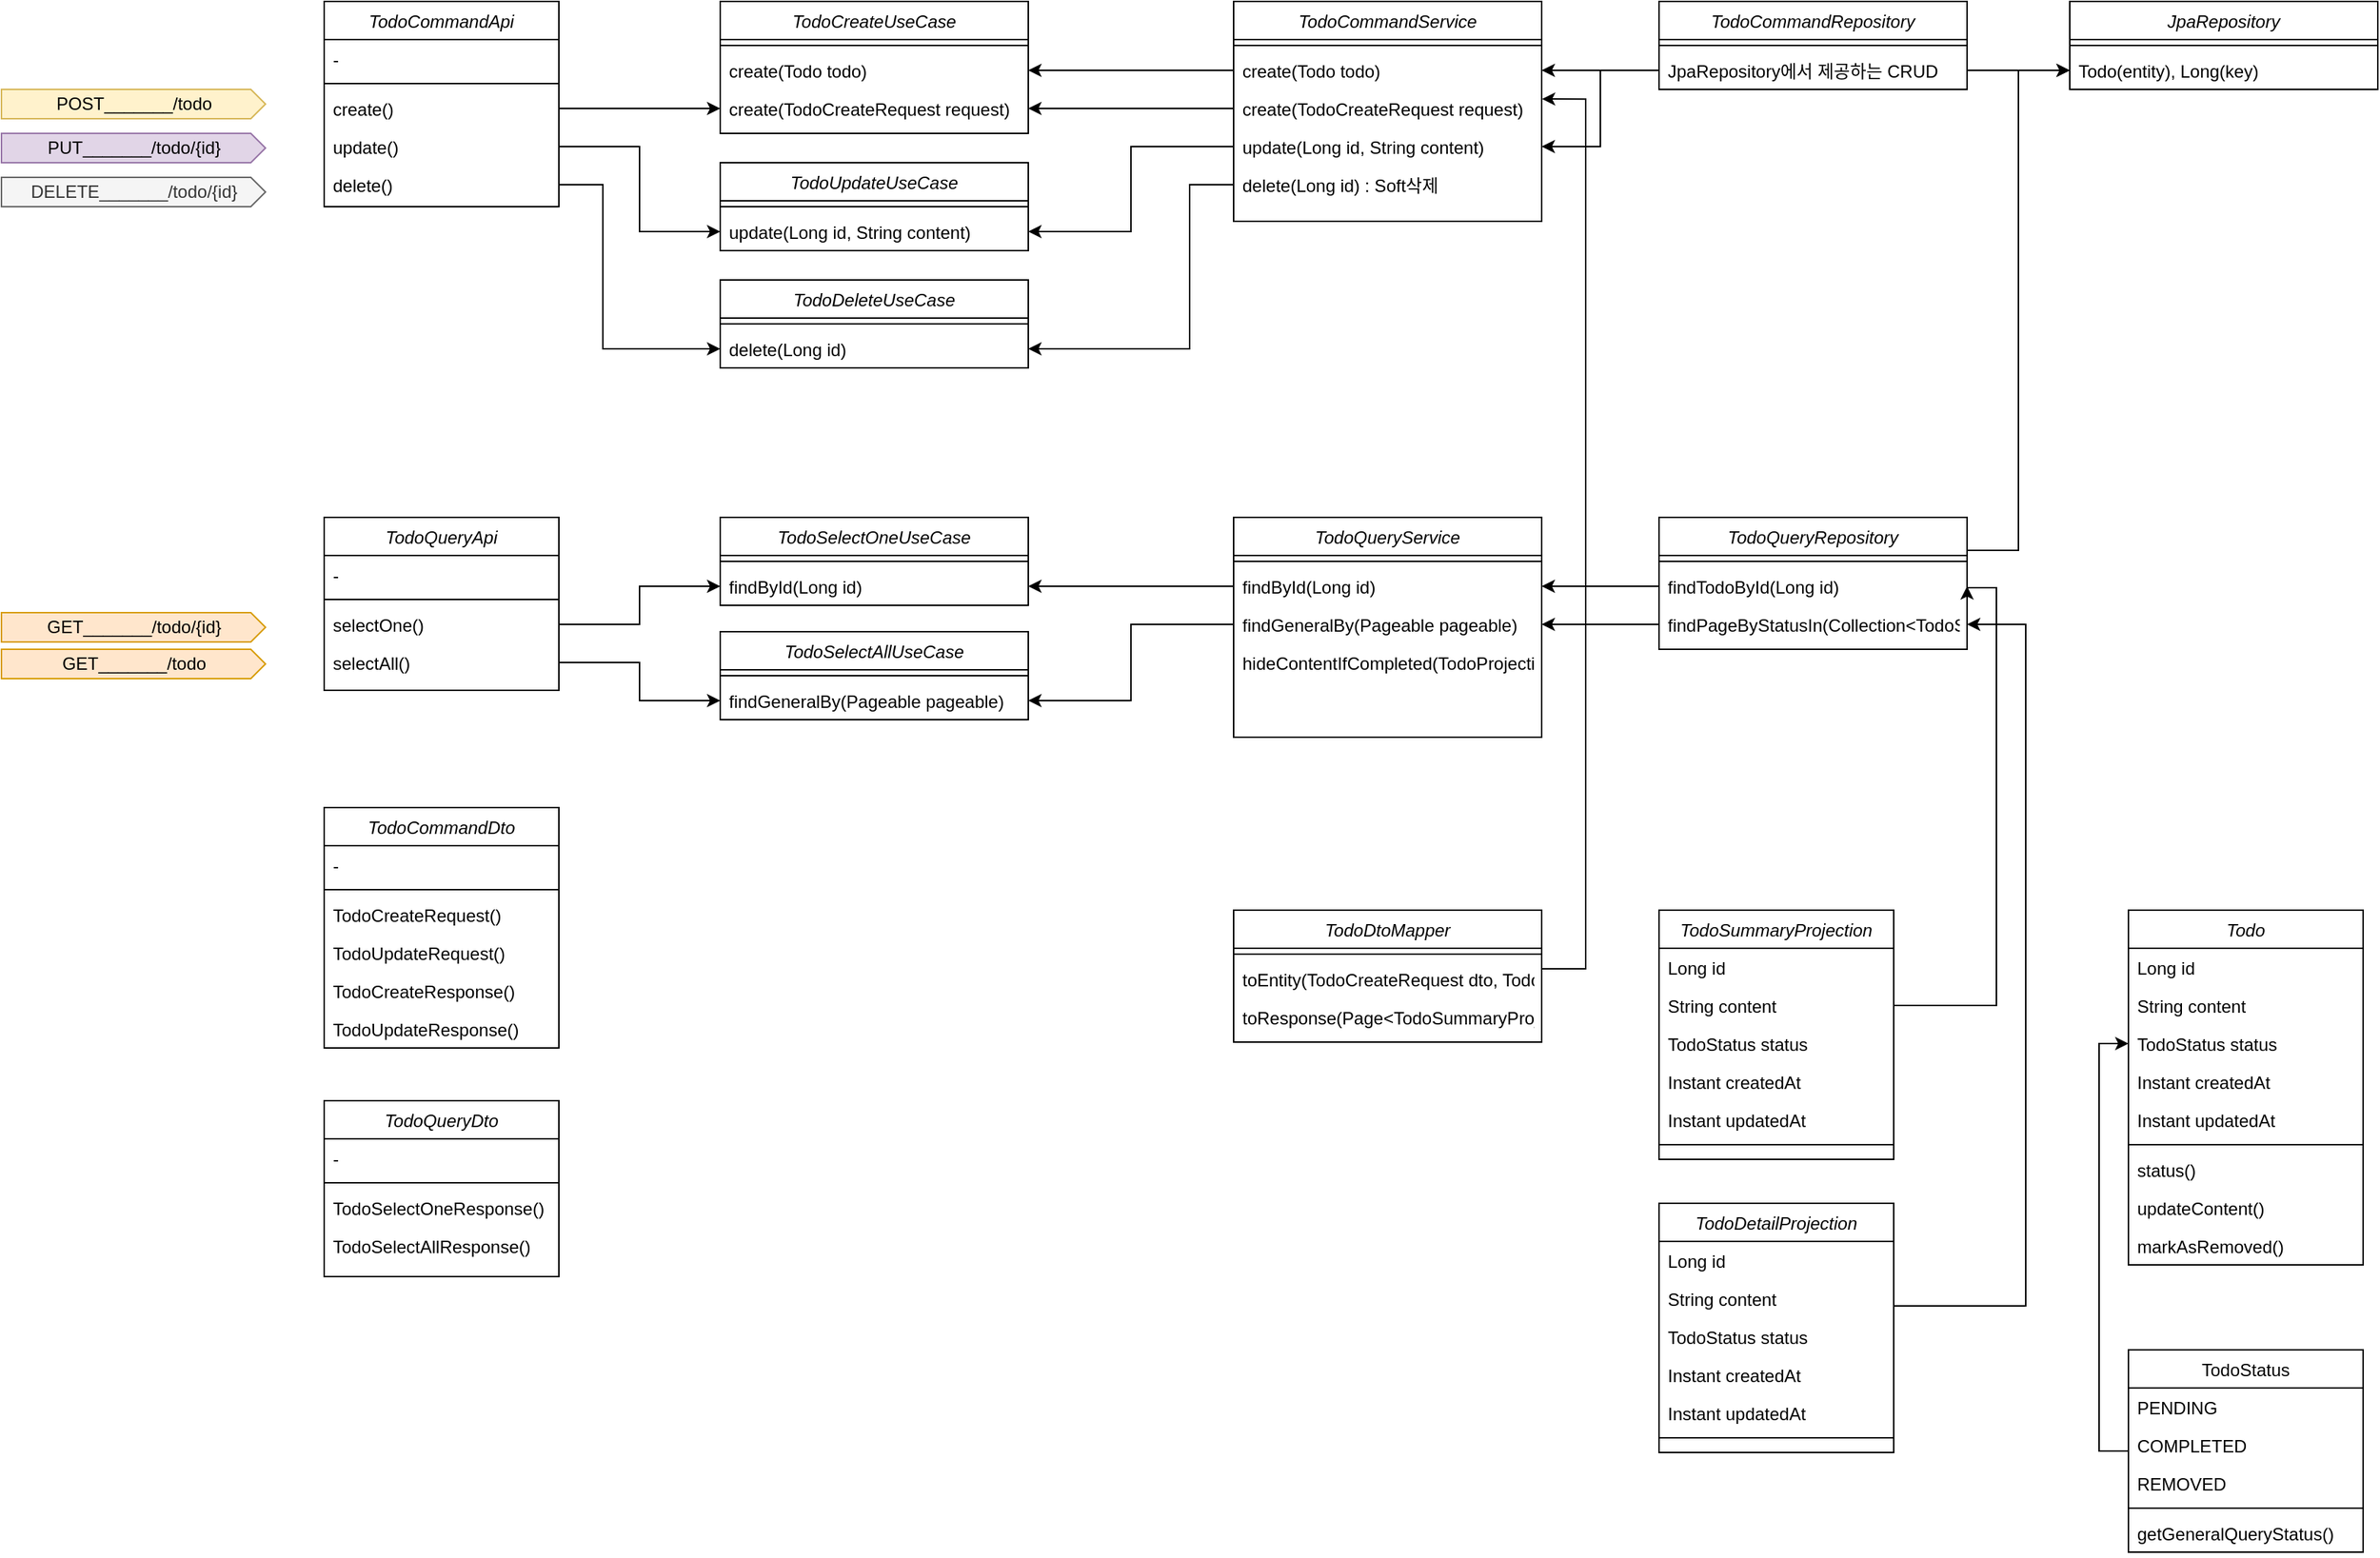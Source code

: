 <mxfile version="25.0.3">
  <diagram id="C5RBs43oDa-KdzZeNtuy" name="Page-1">
    <mxGraphModel dx="882" dy="599" grid="1" gridSize="10" guides="1" tooltips="1" connect="1" arrows="1" fold="1" page="1" pageScale="1" pageWidth="2000" pageHeight="1600" math="0" shadow="0">
      <root>
        <mxCell id="WIyWlLk6GJQsqaUBKTNV-0" />
        <mxCell id="WIyWlLk6GJQsqaUBKTNV-1" parent="WIyWlLk6GJQsqaUBKTNV-0" />
        <mxCell id="zkfFHV4jXpPFQw0GAbJ--0" value="TodoCommandApi" style="swimlane;fontStyle=2;align=center;verticalAlign=top;childLayout=stackLayout;horizontal=1;startSize=26;horizontalStack=0;resizeParent=1;resizeLast=0;collapsible=1;marginBottom=0;rounded=0;shadow=0;strokeWidth=1;" parent="WIyWlLk6GJQsqaUBKTNV-1" vertex="1">
          <mxGeometry x="290" y="90" width="160" height="140" as="geometry">
            <mxRectangle x="230" y="140" width="160" height="26" as="alternateBounds" />
          </mxGeometry>
        </mxCell>
        <mxCell id="zkfFHV4jXpPFQw0GAbJ--1" value="-" style="text;align=left;verticalAlign=top;spacingLeft=4;spacingRight=4;overflow=hidden;rotatable=0;points=[[0,0.5],[1,0.5]];portConstraint=eastwest;" parent="zkfFHV4jXpPFQw0GAbJ--0" vertex="1">
          <mxGeometry y="26" width="160" height="26" as="geometry" />
        </mxCell>
        <mxCell id="zkfFHV4jXpPFQw0GAbJ--4" value="" style="line;html=1;strokeWidth=1;align=left;verticalAlign=middle;spacingTop=-1;spacingLeft=3;spacingRight=3;rotatable=0;labelPosition=right;points=[];portConstraint=eastwest;" parent="zkfFHV4jXpPFQw0GAbJ--0" vertex="1">
          <mxGeometry y="52" width="160" height="8" as="geometry" />
        </mxCell>
        <mxCell id="c6ednIerwkc8YQVRu9x3-2" value="create()" style="text;align=left;verticalAlign=top;spacingLeft=4;spacingRight=4;overflow=hidden;rotatable=0;points=[[0,0.5],[1,0.5]];portConstraint=eastwest;" parent="zkfFHV4jXpPFQw0GAbJ--0" vertex="1">
          <mxGeometry y="60" width="160" height="26" as="geometry" />
        </mxCell>
        <mxCell id="c6ednIerwkc8YQVRu9x3-3" value="update()" style="text;align=left;verticalAlign=top;spacingLeft=4;spacingRight=4;overflow=hidden;rotatable=0;points=[[0,0.5],[1,0.5]];portConstraint=eastwest;" parent="zkfFHV4jXpPFQw0GAbJ--0" vertex="1">
          <mxGeometry y="86" width="160" height="26" as="geometry" />
        </mxCell>
        <mxCell id="zkfFHV4jXpPFQw0GAbJ--5" value="delete()" style="text;align=left;verticalAlign=top;spacingLeft=4;spacingRight=4;overflow=hidden;rotatable=0;points=[[0,0.5],[1,0.5]];portConstraint=eastwest;" parent="zkfFHV4jXpPFQw0GAbJ--0" vertex="1">
          <mxGeometry y="112" width="160" height="26" as="geometry" />
        </mxCell>
        <mxCell id="c6ednIerwkc8YQVRu9x3-5" style="edgeStyle=orthogonalEdgeStyle;rounded=0;orthogonalLoop=1;jettySize=auto;html=1;entryX=0;entryY=0.5;entryDx=0;entryDy=0;" parent="WIyWlLk6GJQsqaUBKTNV-1" source="zkfFHV4jXpPFQw0GAbJ--6" target="PxMp96L8N_5V2HyKPg1p-4" edge="1">
          <mxGeometry relative="1" as="geometry">
            <Array as="points">
              <mxPoint x="1500" y="1079" />
              <mxPoint x="1500" y="801" />
            </Array>
          </mxGeometry>
        </mxCell>
        <mxCell id="zkfFHV4jXpPFQw0GAbJ--6" value="TodoStatus" style="swimlane;fontStyle=0;align=center;verticalAlign=top;childLayout=stackLayout;horizontal=1;startSize=26;horizontalStack=0;resizeParent=1;resizeLast=0;collapsible=1;marginBottom=0;rounded=0;shadow=0;strokeWidth=1;" parent="WIyWlLk6GJQsqaUBKTNV-1" vertex="1">
          <mxGeometry x="1520" y="1010" width="160" height="138" as="geometry">
            <mxRectangle x="130" y="380" width="160" height="26" as="alternateBounds" />
          </mxGeometry>
        </mxCell>
        <mxCell id="zkfFHV4jXpPFQw0GAbJ--7" value="PENDING " style="text;align=left;verticalAlign=top;spacingLeft=4;spacingRight=4;overflow=hidden;rotatable=0;points=[[0,0.5],[1,0.5]];portConstraint=eastwest;" parent="zkfFHV4jXpPFQw0GAbJ--6" vertex="1">
          <mxGeometry y="26" width="160" height="26" as="geometry" />
        </mxCell>
        <mxCell id="c6ednIerwkc8YQVRu9x3-7" value="COMPLETED" style="text;align=left;verticalAlign=top;spacingLeft=4;spacingRight=4;overflow=hidden;rotatable=0;points=[[0,0.5],[1,0.5]];portConstraint=eastwest;rounded=0;shadow=0;html=0;" parent="zkfFHV4jXpPFQw0GAbJ--6" vertex="1">
          <mxGeometry y="52" width="160" height="26" as="geometry" />
        </mxCell>
        <mxCell id="zkfFHV4jXpPFQw0GAbJ--8" value="REMOVED" style="text;align=left;verticalAlign=top;spacingLeft=4;spacingRight=4;overflow=hidden;rotatable=0;points=[[0,0.5],[1,0.5]];portConstraint=eastwest;rounded=0;shadow=0;html=0;" parent="zkfFHV4jXpPFQw0GAbJ--6" vertex="1">
          <mxGeometry y="78" width="160" height="26" as="geometry" />
        </mxCell>
        <mxCell id="zkfFHV4jXpPFQw0GAbJ--9" value="" style="line;html=1;strokeWidth=1;align=left;verticalAlign=middle;spacingTop=-1;spacingLeft=3;spacingRight=3;rotatable=0;labelPosition=right;points=[];portConstraint=eastwest;" parent="zkfFHV4jXpPFQw0GAbJ--6" vertex="1">
          <mxGeometry y="104" width="160" height="8" as="geometry" />
        </mxCell>
        <mxCell id="zkfFHV4jXpPFQw0GAbJ--11" value="getGeneralQueryStatus()" style="text;align=left;verticalAlign=top;spacingLeft=4;spacingRight=4;overflow=hidden;rotatable=0;points=[[0,0.5],[1,0.5]];portConstraint=eastwest;" parent="zkfFHV4jXpPFQw0GAbJ--6" vertex="1">
          <mxGeometry y="112" width="160" height="26" as="geometry" />
        </mxCell>
        <mxCell id="PxMp96L8N_5V2HyKPg1p-1" value="Todo" style="swimlane;fontStyle=2;align=center;verticalAlign=top;childLayout=stackLayout;horizontal=1;startSize=26;horizontalStack=0;resizeParent=1;resizeLast=0;collapsible=1;marginBottom=0;rounded=0;shadow=0;strokeWidth=1;" vertex="1" parent="WIyWlLk6GJQsqaUBKTNV-1">
          <mxGeometry x="1520" y="710" width="160" height="242" as="geometry">
            <mxRectangle x="230" y="140" width="160" height="26" as="alternateBounds" />
          </mxGeometry>
        </mxCell>
        <mxCell id="PxMp96L8N_5V2HyKPg1p-2" value="Long id" style="text;align=left;verticalAlign=top;spacingLeft=4;spacingRight=4;overflow=hidden;rotatable=0;points=[[0,0.5],[1,0.5]];portConstraint=eastwest;" vertex="1" parent="PxMp96L8N_5V2HyKPg1p-1">
          <mxGeometry y="26" width="160" height="26" as="geometry" />
        </mxCell>
        <mxCell id="PxMp96L8N_5V2HyKPg1p-3" value="String content" style="text;align=left;verticalAlign=top;spacingLeft=4;spacingRight=4;overflow=hidden;rotatable=0;points=[[0,0.5],[1,0.5]];portConstraint=eastwest;rounded=0;shadow=0;html=0;" vertex="1" parent="PxMp96L8N_5V2HyKPg1p-1">
          <mxGeometry y="52" width="160" height="26" as="geometry" />
        </mxCell>
        <mxCell id="PxMp96L8N_5V2HyKPg1p-4" value="TodoStatus status" style="text;align=left;verticalAlign=top;spacingLeft=4;spacingRight=4;overflow=hidden;rotatable=0;points=[[0,0.5],[1,0.5]];portConstraint=eastwest;rounded=0;shadow=0;html=0;" vertex="1" parent="PxMp96L8N_5V2HyKPg1p-1">
          <mxGeometry y="78" width="160" height="26" as="geometry" />
        </mxCell>
        <mxCell id="PxMp96L8N_5V2HyKPg1p-5" value="Instant createdAt" style="text;align=left;verticalAlign=top;spacingLeft=4;spacingRight=4;overflow=hidden;rotatable=0;points=[[0,0.5],[1,0.5]];portConstraint=eastwest;rounded=0;shadow=0;html=0;" vertex="1" parent="PxMp96L8N_5V2HyKPg1p-1">
          <mxGeometry y="104" width="160" height="26" as="geometry" />
        </mxCell>
        <mxCell id="PxMp96L8N_5V2HyKPg1p-6" value="Instant updatedAt" style="text;align=left;verticalAlign=top;spacingLeft=4;spacingRight=4;overflow=hidden;rotatable=0;points=[[0,0.5],[1,0.5]];portConstraint=eastwest;rounded=0;shadow=0;html=0;" vertex="1" parent="PxMp96L8N_5V2HyKPg1p-1">
          <mxGeometry y="130" width="160" height="26" as="geometry" />
        </mxCell>
        <mxCell id="PxMp96L8N_5V2HyKPg1p-7" value="" style="line;html=1;strokeWidth=1;align=left;verticalAlign=middle;spacingTop=-1;spacingLeft=3;spacingRight=3;rotatable=0;labelPosition=right;points=[];portConstraint=eastwest;" vertex="1" parent="PxMp96L8N_5V2HyKPg1p-1">
          <mxGeometry y="156" width="160" height="8" as="geometry" />
        </mxCell>
        <mxCell id="PxMp96L8N_5V2HyKPg1p-8" value="status()" style="text;align=left;verticalAlign=top;spacingLeft=4;spacingRight=4;overflow=hidden;rotatable=0;points=[[0,0.5],[1,0.5]];portConstraint=eastwest;" vertex="1" parent="PxMp96L8N_5V2HyKPg1p-1">
          <mxGeometry y="164" width="160" height="26" as="geometry" />
        </mxCell>
        <mxCell id="PxMp96L8N_5V2HyKPg1p-9" value="updateContent()" style="text;align=left;verticalAlign=top;spacingLeft=4;spacingRight=4;overflow=hidden;rotatable=0;points=[[0,0.5],[1,0.5]];portConstraint=eastwest;" vertex="1" parent="PxMp96L8N_5V2HyKPg1p-1">
          <mxGeometry y="190" width="160" height="26" as="geometry" />
        </mxCell>
        <mxCell id="PxMp96L8N_5V2HyKPg1p-10" value="markAsRemoved()" style="text;align=left;verticalAlign=top;spacingLeft=4;spacingRight=4;overflow=hidden;rotatable=0;points=[[0,0.5],[1,0.5]];portConstraint=eastwest;" vertex="1" parent="PxMp96L8N_5V2HyKPg1p-1">
          <mxGeometry y="216" width="160" height="26" as="geometry" />
        </mxCell>
        <mxCell id="PxMp96L8N_5V2HyKPg1p-11" value="TodoQueryApi" style="swimlane;fontStyle=2;align=center;verticalAlign=top;childLayout=stackLayout;horizontal=1;startSize=26;horizontalStack=0;resizeParent=1;resizeLast=0;collapsible=1;marginBottom=0;rounded=0;shadow=0;strokeWidth=1;" vertex="1" parent="WIyWlLk6GJQsqaUBKTNV-1">
          <mxGeometry x="290" y="442" width="160" height="118" as="geometry">
            <mxRectangle x="230" y="140" width="160" height="26" as="alternateBounds" />
          </mxGeometry>
        </mxCell>
        <mxCell id="PxMp96L8N_5V2HyKPg1p-12" value="-" style="text;align=left;verticalAlign=top;spacingLeft=4;spacingRight=4;overflow=hidden;rotatable=0;points=[[0,0.5],[1,0.5]];portConstraint=eastwest;" vertex="1" parent="PxMp96L8N_5V2HyKPg1p-11">
          <mxGeometry y="26" width="160" height="26" as="geometry" />
        </mxCell>
        <mxCell id="PxMp96L8N_5V2HyKPg1p-13" value="" style="line;html=1;strokeWidth=1;align=left;verticalAlign=middle;spacingTop=-1;spacingLeft=3;spacingRight=3;rotatable=0;labelPosition=right;points=[];portConstraint=eastwest;" vertex="1" parent="PxMp96L8N_5V2HyKPg1p-11">
          <mxGeometry y="52" width="160" height="8" as="geometry" />
        </mxCell>
        <mxCell id="PxMp96L8N_5V2HyKPg1p-14" value="selectOne()" style="text;align=left;verticalAlign=top;spacingLeft=4;spacingRight=4;overflow=hidden;rotatable=0;points=[[0,0.5],[1,0.5]];portConstraint=eastwest;" vertex="1" parent="PxMp96L8N_5V2HyKPg1p-11">
          <mxGeometry y="60" width="160" height="26" as="geometry" />
        </mxCell>
        <mxCell id="PxMp96L8N_5V2HyKPg1p-15" value="selectAll()" style="text;align=left;verticalAlign=top;spacingLeft=4;spacingRight=4;overflow=hidden;rotatable=0;points=[[0,0.5],[1,0.5]];portConstraint=eastwest;" vertex="1" parent="PxMp96L8N_5V2HyKPg1p-11">
          <mxGeometry y="86" width="160" height="26" as="geometry" />
        </mxCell>
        <mxCell id="PxMp96L8N_5V2HyKPg1p-17" value="TodoCreateUseCase" style="swimlane;fontStyle=2;align=center;verticalAlign=top;childLayout=stackLayout;horizontal=1;startSize=26;horizontalStack=0;resizeParent=1;resizeLast=0;collapsible=1;marginBottom=0;rounded=0;shadow=0;strokeWidth=1;" vertex="1" parent="WIyWlLk6GJQsqaUBKTNV-1">
          <mxGeometry x="560" y="90" width="210" height="90" as="geometry">
            <mxRectangle x="230" y="140" width="160" height="26" as="alternateBounds" />
          </mxGeometry>
        </mxCell>
        <mxCell id="PxMp96L8N_5V2HyKPg1p-19" value="" style="line;html=1;strokeWidth=1;align=left;verticalAlign=middle;spacingTop=-1;spacingLeft=3;spacingRight=3;rotatable=0;labelPosition=right;points=[];portConstraint=eastwest;" vertex="1" parent="PxMp96L8N_5V2HyKPg1p-17">
          <mxGeometry y="26" width="210" height="8" as="geometry" />
        </mxCell>
        <mxCell id="PxMp96L8N_5V2HyKPg1p-20" value="create(Todo todo)" style="text;align=left;verticalAlign=top;spacingLeft=4;spacingRight=4;overflow=hidden;rotatable=0;points=[[0,0.5],[1,0.5]];portConstraint=eastwest;" vertex="1" parent="PxMp96L8N_5V2HyKPg1p-17">
          <mxGeometry y="34" width="210" height="26" as="geometry" />
        </mxCell>
        <mxCell id="PxMp96L8N_5V2HyKPg1p-25" value="create(TodoCreateRequest request)" style="text;align=left;verticalAlign=top;spacingLeft=4;spacingRight=4;overflow=hidden;rotatable=0;points=[[0,0.5],[1,0.5]];portConstraint=eastwest;" vertex="1" parent="PxMp96L8N_5V2HyKPg1p-17">
          <mxGeometry y="60" width="210" height="26" as="geometry" />
        </mxCell>
        <mxCell id="PxMp96L8N_5V2HyKPg1p-26" value="TodoDeleteUseCase" style="swimlane;fontStyle=2;align=center;verticalAlign=top;childLayout=stackLayout;horizontal=1;startSize=26;horizontalStack=0;resizeParent=1;resizeLast=0;collapsible=1;marginBottom=0;rounded=0;shadow=0;strokeWidth=1;" vertex="1" parent="WIyWlLk6GJQsqaUBKTNV-1">
          <mxGeometry x="560" y="280" width="210" height="60" as="geometry">
            <mxRectangle x="230" y="140" width="160" height="26" as="alternateBounds" />
          </mxGeometry>
        </mxCell>
        <mxCell id="PxMp96L8N_5V2HyKPg1p-27" value="" style="line;html=1;strokeWidth=1;align=left;verticalAlign=middle;spacingTop=-1;spacingLeft=3;spacingRight=3;rotatable=0;labelPosition=right;points=[];portConstraint=eastwest;" vertex="1" parent="PxMp96L8N_5V2HyKPg1p-26">
          <mxGeometry y="26" width="210" height="8" as="geometry" />
        </mxCell>
        <mxCell id="PxMp96L8N_5V2HyKPg1p-28" value="delete(Long id)" style="text;align=left;verticalAlign=top;spacingLeft=4;spacingRight=4;overflow=hidden;rotatable=0;points=[[0,0.5],[1,0.5]];portConstraint=eastwest;" vertex="1" parent="PxMp96L8N_5V2HyKPg1p-26">
          <mxGeometry y="34" width="210" height="26" as="geometry" />
        </mxCell>
        <mxCell id="PxMp96L8N_5V2HyKPg1p-30" value="TodoUpdateUseCase" style="swimlane;fontStyle=2;align=center;verticalAlign=top;childLayout=stackLayout;horizontal=1;startSize=26;horizontalStack=0;resizeParent=1;resizeLast=0;collapsible=1;marginBottom=0;rounded=0;shadow=0;strokeWidth=1;" vertex="1" parent="WIyWlLk6GJQsqaUBKTNV-1">
          <mxGeometry x="560" y="200" width="210" height="60" as="geometry">
            <mxRectangle x="230" y="140" width="160" height="26" as="alternateBounds" />
          </mxGeometry>
        </mxCell>
        <mxCell id="PxMp96L8N_5V2HyKPg1p-31" value="" style="line;html=1;strokeWidth=1;align=left;verticalAlign=middle;spacingTop=-1;spacingLeft=3;spacingRight=3;rotatable=0;labelPosition=right;points=[];portConstraint=eastwest;" vertex="1" parent="PxMp96L8N_5V2HyKPg1p-30">
          <mxGeometry y="26" width="210" height="8" as="geometry" />
        </mxCell>
        <mxCell id="PxMp96L8N_5V2HyKPg1p-32" value="update(Long id, String content)" style="text;align=left;verticalAlign=top;spacingLeft=4;spacingRight=4;overflow=hidden;rotatable=0;points=[[0,0.5],[1,0.5]];portConstraint=eastwest;" vertex="1" parent="PxMp96L8N_5V2HyKPg1p-30">
          <mxGeometry y="34" width="210" height="26" as="geometry" />
        </mxCell>
        <mxCell id="PxMp96L8N_5V2HyKPg1p-33" value="TodoSelectAllUseCase" style="swimlane;fontStyle=2;align=center;verticalAlign=top;childLayout=stackLayout;horizontal=1;startSize=26;horizontalStack=0;resizeParent=1;resizeLast=0;collapsible=1;marginBottom=0;rounded=0;shadow=0;strokeWidth=1;" vertex="1" parent="WIyWlLk6GJQsqaUBKTNV-1">
          <mxGeometry x="560" y="520" width="210" height="60" as="geometry">
            <mxRectangle x="230" y="140" width="160" height="26" as="alternateBounds" />
          </mxGeometry>
        </mxCell>
        <mxCell id="PxMp96L8N_5V2HyKPg1p-34" value="" style="line;html=1;strokeWidth=1;align=left;verticalAlign=middle;spacingTop=-1;spacingLeft=3;spacingRight=3;rotatable=0;labelPosition=right;points=[];portConstraint=eastwest;" vertex="1" parent="PxMp96L8N_5V2HyKPg1p-33">
          <mxGeometry y="26" width="210" height="8" as="geometry" />
        </mxCell>
        <mxCell id="PxMp96L8N_5V2HyKPg1p-35" value="findGeneralBy(Pageable pageable)" style="text;align=left;verticalAlign=top;spacingLeft=4;spacingRight=4;overflow=hidden;rotatable=0;points=[[0,0.5],[1,0.5]];portConstraint=eastwest;" vertex="1" parent="PxMp96L8N_5V2HyKPg1p-33">
          <mxGeometry y="34" width="210" height="26" as="geometry" />
        </mxCell>
        <mxCell id="PxMp96L8N_5V2HyKPg1p-38" value="TodoSelectOneUseCase" style="swimlane;fontStyle=2;align=center;verticalAlign=top;childLayout=stackLayout;horizontal=1;startSize=26;horizontalStack=0;resizeParent=1;resizeLast=0;collapsible=1;marginBottom=0;rounded=0;shadow=0;strokeWidth=1;" vertex="1" parent="WIyWlLk6GJQsqaUBKTNV-1">
          <mxGeometry x="560" y="442" width="210" height="60" as="geometry">
            <mxRectangle x="230" y="140" width="160" height="26" as="alternateBounds" />
          </mxGeometry>
        </mxCell>
        <mxCell id="PxMp96L8N_5V2HyKPg1p-39" value="" style="line;html=1;strokeWidth=1;align=left;verticalAlign=middle;spacingTop=-1;spacingLeft=3;spacingRight=3;rotatable=0;labelPosition=right;points=[];portConstraint=eastwest;" vertex="1" parent="PxMp96L8N_5V2HyKPg1p-38">
          <mxGeometry y="26" width="210" height="8" as="geometry" />
        </mxCell>
        <mxCell id="PxMp96L8N_5V2HyKPg1p-40" value="findById(Long id)" style="text;align=left;verticalAlign=top;spacingLeft=4;spacingRight=4;overflow=hidden;rotatable=0;points=[[0,0.5],[1,0.5]];portConstraint=eastwest;" vertex="1" parent="PxMp96L8N_5V2HyKPg1p-38">
          <mxGeometry y="34" width="210" height="26" as="geometry" />
        </mxCell>
        <mxCell id="PxMp96L8N_5V2HyKPg1p-48" value="" style="edgeStyle=orthogonalEdgeStyle;rounded=0;orthogonalLoop=1;jettySize=auto;html=1;" edge="1" parent="WIyWlLk6GJQsqaUBKTNV-1" source="c6ednIerwkc8YQVRu9x3-2" target="PxMp96L8N_5V2HyKPg1p-25">
          <mxGeometry relative="1" as="geometry" />
        </mxCell>
        <mxCell id="PxMp96L8N_5V2HyKPg1p-49" style="edgeStyle=orthogonalEdgeStyle;rounded=0;orthogonalLoop=1;jettySize=auto;html=1;entryX=0;entryY=0.5;entryDx=0;entryDy=0;" edge="1" parent="WIyWlLk6GJQsqaUBKTNV-1" source="c6ednIerwkc8YQVRu9x3-3" target="PxMp96L8N_5V2HyKPg1p-32">
          <mxGeometry relative="1" as="geometry" />
        </mxCell>
        <mxCell id="PxMp96L8N_5V2HyKPg1p-50" style="edgeStyle=orthogonalEdgeStyle;rounded=0;orthogonalLoop=1;jettySize=auto;html=1;" edge="1" parent="WIyWlLk6GJQsqaUBKTNV-1" source="zkfFHV4jXpPFQw0GAbJ--5" target="PxMp96L8N_5V2HyKPg1p-28">
          <mxGeometry relative="1" as="geometry">
            <Array as="points">
              <mxPoint x="480" y="215" />
              <mxPoint x="480" y="327" />
            </Array>
          </mxGeometry>
        </mxCell>
        <mxCell id="PxMp96L8N_5V2HyKPg1p-51" style="edgeStyle=orthogonalEdgeStyle;rounded=0;orthogonalLoop=1;jettySize=auto;html=1;" edge="1" parent="WIyWlLk6GJQsqaUBKTNV-1" source="PxMp96L8N_5V2HyKPg1p-14" target="PxMp96L8N_5V2HyKPg1p-40">
          <mxGeometry relative="1" as="geometry" />
        </mxCell>
        <mxCell id="PxMp96L8N_5V2HyKPg1p-52" style="edgeStyle=orthogonalEdgeStyle;rounded=0;orthogonalLoop=1;jettySize=auto;html=1;" edge="1" parent="WIyWlLk6GJQsqaUBKTNV-1" source="PxMp96L8N_5V2HyKPg1p-15" target="PxMp96L8N_5V2HyKPg1p-35">
          <mxGeometry relative="1" as="geometry" />
        </mxCell>
        <mxCell id="PxMp96L8N_5V2HyKPg1p-53" value="TodoCommandService" style="swimlane;fontStyle=2;align=center;verticalAlign=top;childLayout=stackLayout;horizontal=1;startSize=26;horizontalStack=0;resizeParent=1;resizeLast=0;collapsible=1;marginBottom=0;rounded=0;shadow=0;strokeWidth=1;" vertex="1" parent="WIyWlLk6GJQsqaUBKTNV-1">
          <mxGeometry x="910" y="90" width="210" height="150" as="geometry">
            <mxRectangle x="230" y="140" width="160" height="26" as="alternateBounds" />
          </mxGeometry>
        </mxCell>
        <mxCell id="PxMp96L8N_5V2HyKPg1p-54" value="" style="line;html=1;strokeWidth=1;align=left;verticalAlign=middle;spacingTop=-1;spacingLeft=3;spacingRight=3;rotatable=0;labelPosition=right;points=[];portConstraint=eastwest;" vertex="1" parent="PxMp96L8N_5V2HyKPg1p-53">
          <mxGeometry y="26" width="210" height="8" as="geometry" />
        </mxCell>
        <mxCell id="PxMp96L8N_5V2HyKPg1p-55" value="create(Todo todo)" style="text;align=left;verticalAlign=top;spacingLeft=4;spacingRight=4;overflow=hidden;rotatable=0;points=[[0,0.5],[1,0.5]];portConstraint=eastwest;" vertex="1" parent="PxMp96L8N_5V2HyKPg1p-53">
          <mxGeometry y="34" width="210" height="26" as="geometry" />
        </mxCell>
        <mxCell id="PxMp96L8N_5V2HyKPg1p-56" value="create(TodoCreateRequest request)" style="text;align=left;verticalAlign=top;spacingLeft=4;spacingRight=4;overflow=hidden;rotatable=0;points=[[0,0.5],[1,0.5]];portConstraint=eastwest;" vertex="1" parent="PxMp96L8N_5V2HyKPg1p-53">
          <mxGeometry y="60" width="210" height="26" as="geometry" />
        </mxCell>
        <mxCell id="PxMp96L8N_5V2HyKPg1p-57" value="update(Long id, String content)" style="text;align=left;verticalAlign=top;spacingLeft=4;spacingRight=4;overflow=hidden;rotatable=0;points=[[0,0.5],[1,0.5]];portConstraint=eastwest;" vertex="1" parent="PxMp96L8N_5V2HyKPg1p-53">
          <mxGeometry y="86" width="210" height="26" as="geometry" />
        </mxCell>
        <mxCell id="PxMp96L8N_5V2HyKPg1p-58" value="delete(Long id) : Soft삭제" style="text;align=left;verticalAlign=top;spacingLeft=4;spacingRight=4;overflow=hidden;rotatable=0;points=[[0,0.5],[1,0.5]];portConstraint=eastwest;" vertex="1" parent="PxMp96L8N_5V2HyKPg1p-53">
          <mxGeometry y="112" width="210" height="26" as="geometry" />
        </mxCell>
        <mxCell id="PxMp96L8N_5V2HyKPg1p-59" value="TodoQueryService" style="swimlane;fontStyle=2;align=center;verticalAlign=top;childLayout=stackLayout;horizontal=1;startSize=26;horizontalStack=0;resizeParent=1;resizeLast=0;collapsible=1;marginBottom=0;rounded=0;shadow=0;strokeWidth=1;" vertex="1" parent="WIyWlLk6GJQsqaUBKTNV-1">
          <mxGeometry x="910" y="442" width="210" height="150" as="geometry">
            <mxRectangle x="230" y="140" width="160" height="26" as="alternateBounds" />
          </mxGeometry>
        </mxCell>
        <mxCell id="PxMp96L8N_5V2HyKPg1p-60" value="" style="line;html=1;strokeWidth=1;align=left;verticalAlign=middle;spacingTop=-1;spacingLeft=3;spacingRight=3;rotatable=0;labelPosition=right;points=[];portConstraint=eastwest;" vertex="1" parent="PxMp96L8N_5V2HyKPg1p-59">
          <mxGeometry y="26" width="210" height="8" as="geometry" />
        </mxCell>
        <mxCell id="PxMp96L8N_5V2HyKPg1p-61" value="findById(Long id)" style="text;align=left;verticalAlign=top;spacingLeft=4;spacingRight=4;overflow=hidden;rotatable=0;points=[[0,0.5],[1,0.5]];portConstraint=eastwest;" vertex="1" parent="PxMp96L8N_5V2HyKPg1p-59">
          <mxGeometry y="34" width="210" height="26" as="geometry" />
        </mxCell>
        <mxCell id="PxMp96L8N_5V2HyKPg1p-62" value="findGeneralBy(Pageable pageable)" style="text;align=left;verticalAlign=top;spacingLeft=4;spacingRight=4;overflow=hidden;rotatable=0;points=[[0,0.5],[1,0.5]];portConstraint=eastwest;" vertex="1" parent="PxMp96L8N_5V2HyKPg1p-59">
          <mxGeometry y="60" width="210" height="26" as="geometry" />
        </mxCell>
        <mxCell id="PxMp96L8N_5V2HyKPg1p-63" value="hideContentIfCompleted(TodoProjection.TodoSummaryProjection todo)" style="text;align=left;verticalAlign=top;spacingLeft=4;spacingRight=4;overflow=hidden;rotatable=0;points=[[0,0.5],[1,0.5]];portConstraint=eastwest;" vertex="1" parent="PxMp96L8N_5V2HyKPg1p-59">
          <mxGeometry y="86" width="210" height="26" as="geometry" />
        </mxCell>
        <mxCell id="PxMp96L8N_5V2HyKPg1p-65" style="edgeStyle=orthogonalEdgeStyle;rounded=0;orthogonalLoop=1;jettySize=auto;html=1;entryX=1;entryY=0.5;entryDx=0;entryDy=0;" edge="1" parent="WIyWlLk6GJQsqaUBKTNV-1" source="PxMp96L8N_5V2HyKPg1p-55" target="PxMp96L8N_5V2HyKPg1p-20">
          <mxGeometry relative="1" as="geometry" />
        </mxCell>
        <mxCell id="PxMp96L8N_5V2HyKPg1p-66" style="edgeStyle=orthogonalEdgeStyle;rounded=0;orthogonalLoop=1;jettySize=auto;html=1;" edge="1" parent="WIyWlLk6GJQsqaUBKTNV-1" source="PxMp96L8N_5V2HyKPg1p-56" target="PxMp96L8N_5V2HyKPg1p-25">
          <mxGeometry relative="1" as="geometry" />
        </mxCell>
        <mxCell id="PxMp96L8N_5V2HyKPg1p-67" style="edgeStyle=orthogonalEdgeStyle;rounded=0;orthogonalLoop=1;jettySize=auto;html=1;entryX=1;entryY=0.5;entryDx=0;entryDy=0;" edge="1" parent="WIyWlLk6GJQsqaUBKTNV-1" source="PxMp96L8N_5V2HyKPg1p-57" target="PxMp96L8N_5V2HyKPg1p-32">
          <mxGeometry relative="1" as="geometry" />
        </mxCell>
        <mxCell id="PxMp96L8N_5V2HyKPg1p-68" style="edgeStyle=orthogonalEdgeStyle;rounded=0;orthogonalLoop=1;jettySize=auto;html=1;entryX=1;entryY=0.5;entryDx=0;entryDy=0;" edge="1" parent="WIyWlLk6GJQsqaUBKTNV-1" source="PxMp96L8N_5V2HyKPg1p-58" target="PxMp96L8N_5V2HyKPg1p-28">
          <mxGeometry relative="1" as="geometry">
            <Array as="points">
              <mxPoint x="880" y="215" />
              <mxPoint x="880" y="327" />
            </Array>
          </mxGeometry>
        </mxCell>
        <mxCell id="PxMp96L8N_5V2HyKPg1p-69" style="edgeStyle=orthogonalEdgeStyle;rounded=0;orthogonalLoop=1;jettySize=auto;html=1;entryX=1;entryY=0.5;entryDx=0;entryDy=0;" edge="1" parent="WIyWlLk6GJQsqaUBKTNV-1" source="PxMp96L8N_5V2HyKPg1p-61" target="PxMp96L8N_5V2HyKPg1p-40">
          <mxGeometry relative="1" as="geometry" />
        </mxCell>
        <mxCell id="PxMp96L8N_5V2HyKPg1p-70" style="edgeStyle=orthogonalEdgeStyle;rounded=0;orthogonalLoop=1;jettySize=auto;html=1;entryX=1;entryY=0.5;entryDx=0;entryDy=0;" edge="1" parent="WIyWlLk6GJQsqaUBKTNV-1" source="PxMp96L8N_5V2HyKPg1p-62" target="PxMp96L8N_5V2HyKPg1p-35">
          <mxGeometry relative="1" as="geometry" />
        </mxCell>
        <mxCell id="PxMp96L8N_5V2HyKPg1p-71" value="TodoCommandRepository" style="swimlane;fontStyle=2;align=center;verticalAlign=top;childLayout=stackLayout;horizontal=1;startSize=26;horizontalStack=0;resizeParent=1;resizeLast=0;collapsible=1;marginBottom=0;rounded=0;shadow=0;strokeWidth=1;" vertex="1" parent="WIyWlLk6GJQsqaUBKTNV-1">
          <mxGeometry x="1200" y="90" width="210" height="60" as="geometry">
            <mxRectangle x="230" y="140" width="160" height="26" as="alternateBounds" />
          </mxGeometry>
        </mxCell>
        <mxCell id="PxMp96L8N_5V2HyKPg1p-72" value="" style="line;html=1;strokeWidth=1;align=left;verticalAlign=middle;spacingTop=-1;spacingLeft=3;spacingRight=3;rotatable=0;labelPosition=right;points=[];portConstraint=eastwest;" vertex="1" parent="PxMp96L8N_5V2HyKPg1p-71">
          <mxGeometry y="26" width="210" height="8" as="geometry" />
        </mxCell>
        <mxCell id="PxMp96L8N_5V2HyKPg1p-76" value="JpaRepository에서 제공하는 CRUD" style="text;align=left;verticalAlign=top;spacingLeft=4;spacingRight=4;overflow=hidden;rotatable=0;points=[[0,0.5],[1,0.5]];portConstraint=eastwest;" vertex="1" parent="PxMp96L8N_5V2HyKPg1p-71">
          <mxGeometry y="34" width="210" height="26" as="geometry" />
        </mxCell>
        <mxCell id="PxMp96L8N_5V2HyKPg1p-77" value="JpaRepository" style="swimlane;fontStyle=2;align=center;verticalAlign=top;childLayout=stackLayout;horizontal=1;startSize=26;horizontalStack=0;resizeParent=1;resizeLast=0;collapsible=1;marginBottom=0;rounded=0;shadow=0;strokeWidth=1;" vertex="1" parent="WIyWlLk6GJQsqaUBKTNV-1">
          <mxGeometry x="1480" y="90" width="210" height="60" as="geometry">
            <mxRectangle x="230" y="140" width="160" height="26" as="alternateBounds" />
          </mxGeometry>
        </mxCell>
        <mxCell id="PxMp96L8N_5V2HyKPg1p-78" value="" style="line;html=1;strokeWidth=1;align=left;verticalAlign=middle;spacingTop=-1;spacingLeft=3;spacingRight=3;rotatable=0;labelPosition=right;points=[];portConstraint=eastwest;" vertex="1" parent="PxMp96L8N_5V2HyKPg1p-77">
          <mxGeometry y="26" width="210" height="8" as="geometry" />
        </mxCell>
        <mxCell id="PxMp96L8N_5V2HyKPg1p-79" value="Todo(entity), Long(key)" style="text;align=left;verticalAlign=top;spacingLeft=4;spacingRight=4;overflow=hidden;rotatable=0;points=[[0,0.5],[1,0.5]];portConstraint=eastwest;" vertex="1" parent="PxMp96L8N_5V2HyKPg1p-77">
          <mxGeometry y="34" width="210" height="26" as="geometry" />
        </mxCell>
        <mxCell id="PxMp96L8N_5V2HyKPg1p-81" style="edgeStyle=orthogonalEdgeStyle;rounded=0;orthogonalLoop=1;jettySize=auto;html=1;" edge="1" parent="WIyWlLk6GJQsqaUBKTNV-1" source="PxMp96L8N_5V2HyKPg1p-76" target="PxMp96L8N_5V2HyKPg1p-55">
          <mxGeometry relative="1" as="geometry" />
        </mxCell>
        <mxCell id="PxMp96L8N_5V2HyKPg1p-82" style="edgeStyle=orthogonalEdgeStyle;rounded=0;orthogonalLoop=1;jettySize=auto;html=1;" edge="1" parent="WIyWlLk6GJQsqaUBKTNV-1" source="PxMp96L8N_5V2HyKPg1p-76" target="PxMp96L8N_5V2HyKPg1p-57">
          <mxGeometry relative="1" as="geometry" />
        </mxCell>
        <mxCell id="PxMp96L8N_5V2HyKPg1p-83" value="TodoQueryRepository" style="swimlane;fontStyle=2;align=center;verticalAlign=top;childLayout=stackLayout;horizontal=1;startSize=26;horizontalStack=0;resizeParent=1;resizeLast=0;collapsible=1;marginBottom=0;rounded=0;shadow=0;strokeWidth=1;" vertex="1" parent="WIyWlLk6GJQsqaUBKTNV-1">
          <mxGeometry x="1200" y="442" width="210" height="90" as="geometry">
            <mxRectangle x="230" y="140" width="160" height="26" as="alternateBounds" />
          </mxGeometry>
        </mxCell>
        <mxCell id="PxMp96L8N_5V2HyKPg1p-84" value="" style="line;html=1;strokeWidth=1;align=left;verticalAlign=middle;spacingTop=-1;spacingLeft=3;spacingRight=3;rotatable=0;labelPosition=right;points=[];portConstraint=eastwest;" vertex="1" parent="PxMp96L8N_5V2HyKPg1p-83">
          <mxGeometry y="26" width="210" height="8" as="geometry" />
        </mxCell>
        <mxCell id="PxMp96L8N_5V2HyKPg1p-85" value="findTodoById(Long id)" style="text;align=left;verticalAlign=top;spacingLeft=4;spacingRight=4;overflow=hidden;rotatable=0;points=[[0,0.5],[1,0.5]];portConstraint=eastwest;" vertex="1" parent="PxMp96L8N_5V2HyKPg1p-83">
          <mxGeometry y="34" width="210" height="26" as="geometry" />
        </mxCell>
        <mxCell id="PxMp96L8N_5V2HyKPg1p-86" value="findPageByStatusIn(Collection&lt;TodoStatus&gt; status, Pageable pageable)" style="text;align=left;verticalAlign=top;spacingLeft=4;spacingRight=4;overflow=hidden;rotatable=0;points=[[0,0.5],[1,0.5]];portConstraint=eastwest;" vertex="1" parent="PxMp96L8N_5V2HyKPg1p-83">
          <mxGeometry y="60" width="210" height="26" as="geometry" />
        </mxCell>
        <mxCell id="PxMp96L8N_5V2HyKPg1p-88" style="edgeStyle=orthogonalEdgeStyle;rounded=0;orthogonalLoop=1;jettySize=auto;html=1;entryX=0;entryY=0.5;entryDx=0;entryDy=0;" edge="1" parent="WIyWlLk6GJQsqaUBKTNV-1" source="PxMp96L8N_5V2HyKPg1p-76" target="PxMp96L8N_5V2HyKPg1p-79">
          <mxGeometry relative="1" as="geometry" />
        </mxCell>
        <mxCell id="PxMp96L8N_5V2HyKPg1p-91" style="edgeStyle=orthogonalEdgeStyle;rounded=0;orthogonalLoop=1;jettySize=auto;html=1;entryX=0;entryY=0.5;entryDx=0;entryDy=0;exitX=1;exitY=0.25;exitDx=0;exitDy=0;" edge="1" parent="WIyWlLk6GJQsqaUBKTNV-1" source="PxMp96L8N_5V2HyKPg1p-83" target="PxMp96L8N_5V2HyKPg1p-79">
          <mxGeometry relative="1" as="geometry" />
        </mxCell>
        <mxCell id="PxMp96L8N_5V2HyKPg1p-92" style="edgeStyle=orthogonalEdgeStyle;rounded=0;orthogonalLoop=1;jettySize=auto;html=1;entryX=1;entryY=0.5;entryDx=0;entryDy=0;" edge="1" parent="WIyWlLk6GJQsqaUBKTNV-1" source="PxMp96L8N_5V2HyKPg1p-85" target="PxMp96L8N_5V2HyKPg1p-61">
          <mxGeometry relative="1" as="geometry" />
        </mxCell>
        <mxCell id="PxMp96L8N_5V2HyKPg1p-93" style="edgeStyle=orthogonalEdgeStyle;rounded=0;orthogonalLoop=1;jettySize=auto;html=1;entryX=1;entryY=0.5;entryDx=0;entryDy=0;" edge="1" parent="WIyWlLk6GJQsqaUBKTNV-1" source="PxMp96L8N_5V2HyKPg1p-86" target="PxMp96L8N_5V2HyKPg1p-62">
          <mxGeometry relative="1" as="geometry" />
        </mxCell>
        <mxCell id="PxMp96L8N_5V2HyKPg1p-104" value="TodoSummaryProjection" style="swimlane;fontStyle=2;align=center;verticalAlign=top;childLayout=stackLayout;horizontal=1;startSize=26;horizontalStack=0;resizeParent=1;resizeLast=0;collapsible=1;marginBottom=0;rounded=0;shadow=0;strokeWidth=1;" vertex="1" parent="WIyWlLk6GJQsqaUBKTNV-1">
          <mxGeometry x="1200" y="710" width="160" height="170" as="geometry">
            <mxRectangle x="230" y="140" width="160" height="26" as="alternateBounds" />
          </mxGeometry>
        </mxCell>
        <mxCell id="PxMp96L8N_5V2HyKPg1p-105" value="Long id" style="text;align=left;verticalAlign=top;spacingLeft=4;spacingRight=4;overflow=hidden;rotatable=0;points=[[0,0.5],[1,0.5]];portConstraint=eastwest;" vertex="1" parent="PxMp96L8N_5V2HyKPg1p-104">
          <mxGeometry y="26" width="160" height="26" as="geometry" />
        </mxCell>
        <mxCell id="PxMp96L8N_5V2HyKPg1p-106" value="String content" style="text;align=left;verticalAlign=top;spacingLeft=4;spacingRight=4;overflow=hidden;rotatable=0;points=[[0,0.5],[1,0.5]];portConstraint=eastwest;rounded=0;shadow=0;html=0;" vertex="1" parent="PxMp96L8N_5V2HyKPg1p-104">
          <mxGeometry y="52" width="160" height="26" as="geometry" />
        </mxCell>
        <mxCell id="PxMp96L8N_5V2HyKPg1p-107" value="TodoStatus status" style="text;align=left;verticalAlign=top;spacingLeft=4;spacingRight=4;overflow=hidden;rotatable=0;points=[[0,0.5],[1,0.5]];portConstraint=eastwest;rounded=0;shadow=0;html=0;" vertex="1" parent="PxMp96L8N_5V2HyKPg1p-104">
          <mxGeometry y="78" width="160" height="26" as="geometry" />
        </mxCell>
        <mxCell id="PxMp96L8N_5V2HyKPg1p-108" value="Instant createdAt" style="text;align=left;verticalAlign=top;spacingLeft=4;spacingRight=4;overflow=hidden;rotatable=0;points=[[0,0.5],[1,0.5]];portConstraint=eastwest;rounded=0;shadow=0;html=0;" vertex="1" parent="PxMp96L8N_5V2HyKPg1p-104">
          <mxGeometry y="104" width="160" height="26" as="geometry" />
        </mxCell>
        <mxCell id="PxMp96L8N_5V2HyKPg1p-109" value="Instant updatedAt" style="text;align=left;verticalAlign=top;spacingLeft=4;spacingRight=4;overflow=hidden;rotatable=0;points=[[0,0.5],[1,0.5]];portConstraint=eastwest;rounded=0;shadow=0;html=0;" vertex="1" parent="PxMp96L8N_5V2HyKPg1p-104">
          <mxGeometry y="130" width="160" height="26" as="geometry" />
        </mxCell>
        <mxCell id="PxMp96L8N_5V2HyKPg1p-110" value="" style="line;html=1;strokeWidth=1;align=left;verticalAlign=middle;spacingTop=-1;spacingLeft=3;spacingRight=3;rotatable=0;labelPosition=right;points=[];portConstraint=eastwest;" vertex="1" parent="PxMp96L8N_5V2HyKPg1p-104">
          <mxGeometry y="156" width="160" height="8" as="geometry" />
        </mxCell>
        <mxCell id="PxMp96L8N_5V2HyKPg1p-131" style="edgeStyle=orthogonalEdgeStyle;rounded=0;orthogonalLoop=1;jettySize=auto;html=1;exitX=1;exitY=0;exitDx=0;exitDy=0;entryX=1;entryY=0.5;entryDx=0;entryDy=0;" edge="1" parent="WIyWlLk6GJQsqaUBKTNV-1" source="PxMp96L8N_5V2HyKPg1p-114" target="PxMp96L8N_5V2HyKPg1p-86">
          <mxGeometry relative="1" as="geometry">
            <Array as="points">
              <mxPoint x="1360" y="980" />
              <mxPoint x="1450" y="980" />
              <mxPoint x="1450" y="515" />
            </Array>
          </mxGeometry>
        </mxCell>
        <mxCell id="PxMp96L8N_5V2HyKPg1p-114" value="TodoDetailProjection" style="swimlane;fontStyle=2;align=center;verticalAlign=top;childLayout=stackLayout;horizontal=1;startSize=26;horizontalStack=0;resizeParent=1;resizeLast=0;collapsible=1;marginBottom=0;rounded=0;shadow=0;strokeWidth=1;" vertex="1" parent="WIyWlLk6GJQsqaUBKTNV-1">
          <mxGeometry x="1200" y="910" width="160" height="170" as="geometry">
            <mxRectangle x="230" y="140" width="160" height="26" as="alternateBounds" />
          </mxGeometry>
        </mxCell>
        <mxCell id="PxMp96L8N_5V2HyKPg1p-115" value="Long id" style="text;align=left;verticalAlign=top;spacingLeft=4;spacingRight=4;overflow=hidden;rotatable=0;points=[[0,0.5],[1,0.5]];portConstraint=eastwest;" vertex="1" parent="PxMp96L8N_5V2HyKPg1p-114">
          <mxGeometry y="26" width="160" height="26" as="geometry" />
        </mxCell>
        <mxCell id="PxMp96L8N_5V2HyKPg1p-116" value="String content" style="text;align=left;verticalAlign=top;spacingLeft=4;spacingRight=4;overflow=hidden;rotatable=0;points=[[0,0.5],[1,0.5]];portConstraint=eastwest;rounded=0;shadow=0;html=0;" vertex="1" parent="PxMp96L8N_5V2HyKPg1p-114">
          <mxGeometry y="52" width="160" height="26" as="geometry" />
        </mxCell>
        <mxCell id="PxMp96L8N_5V2HyKPg1p-117" value="TodoStatus status" style="text;align=left;verticalAlign=top;spacingLeft=4;spacingRight=4;overflow=hidden;rotatable=0;points=[[0,0.5],[1,0.5]];portConstraint=eastwest;rounded=0;shadow=0;html=0;" vertex="1" parent="PxMp96L8N_5V2HyKPg1p-114">
          <mxGeometry y="78" width="160" height="26" as="geometry" />
        </mxCell>
        <mxCell id="PxMp96L8N_5V2HyKPg1p-118" value="Instant createdAt" style="text;align=left;verticalAlign=top;spacingLeft=4;spacingRight=4;overflow=hidden;rotatable=0;points=[[0,0.5],[1,0.5]];portConstraint=eastwest;rounded=0;shadow=0;html=0;" vertex="1" parent="PxMp96L8N_5V2HyKPg1p-114">
          <mxGeometry y="104" width="160" height="26" as="geometry" />
        </mxCell>
        <mxCell id="PxMp96L8N_5V2HyKPg1p-119" value="Instant updatedAt" style="text;align=left;verticalAlign=top;spacingLeft=4;spacingRight=4;overflow=hidden;rotatable=0;points=[[0,0.5],[1,0.5]];portConstraint=eastwest;rounded=0;shadow=0;html=0;" vertex="1" parent="PxMp96L8N_5V2HyKPg1p-114">
          <mxGeometry y="130" width="160" height="26" as="geometry" />
        </mxCell>
        <mxCell id="PxMp96L8N_5V2HyKPg1p-120" value="" style="line;html=1;strokeWidth=1;align=left;verticalAlign=middle;spacingTop=-1;spacingLeft=3;spacingRight=3;rotatable=0;labelPosition=right;points=[];portConstraint=eastwest;" vertex="1" parent="PxMp96L8N_5V2HyKPg1p-114">
          <mxGeometry y="156" width="160" height="8" as="geometry" />
        </mxCell>
        <mxCell id="PxMp96L8N_5V2HyKPg1p-121" style="edgeStyle=orthogonalEdgeStyle;rounded=0;orthogonalLoop=1;jettySize=auto;html=1;entryX=1;entryY=0.5;entryDx=0;entryDy=0;" edge="1" parent="WIyWlLk6GJQsqaUBKTNV-1" source="PxMp96L8N_5V2HyKPg1p-106" target="PxMp96L8N_5V2HyKPg1p-85">
          <mxGeometry relative="1" as="geometry">
            <Array as="points">
              <mxPoint x="1430" y="775" />
              <mxPoint x="1430" y="490" />
              <mxPoint x="1410" y="490" />
            </Array>
          </mxGeometry>
        </mxCell>
        <mxCell id="PxMp96L8N_5V2HyKPg1p-139" value="TodoDtoMapper" style="swimlane;fontStyle=2;align=center;verticalAlign=top;childLayout=stackLayout;horizontal=1;startSize=26;horizontalStack=0;resizeParent=1;resizeLast=0;collapsible=1;marginBottom=0;rounded=0;shadow=0;strokeWidth=1;" vertex="1" parent="WIyWlLk6GJQsqaUBKTNV-1">
          <mxGeometry x="910" y="710" width="210" height="90" as="geometry">
            <mxRectangle x="230" y="140" width="160" height="26" as="alternateBounds" />
          </mxGeometry>
        </mxCell>
        <mxCell id="PxMp96L8N_5V2HyKPg1p-140" value="" style="line;html=1;strokeWidth=1;align=left;verticalAlign=middle;spacingTop=-1;spacingLeft=3;spacingRight=3;rotatable=0;labelPosition=right;points=[];portConstraint=eastwest;" vertex="1" parent="PxMp96L8N_5V2HyKPg1p-139">
          <mxGeometry y="26" width="210" height="8" as="geometry" />
        </mxCell>
        <mxCell id="PxMp96L8N_5V2HyKPg1p-141" value="toEntity(TodoCreateRequest dto, TodoStatus status, Instant createdAt, Instant updatedAt)" style="text;align=left;verticalAlign=top;spacingLeft=4;spacingRight=4;overflow=hidden;rotatable=0;points=[[0,0.5],[1,0.5]];portConstraint=eastwest;" vertex="1" parent="PxMp96L8N_5V2HyKPg1p-139">
          <mxGeometry y="34" width="210" height="26" as="geometry" />
        </mxCell>
        <mxCell id="PxMp96L8N_5V2HyKPg1p-142" value="toResponse(Page&lt;TodoSummaryProjection&gt; todos, int currentpage)" style="text;align=left;verticalAlign=top;spacingLeft=4;spacingRight=4;overflow=hidden;rotatable=0;points=[[0,0.5],[1,0.5]];portConstraint=eastwest;" vertex="1" parent="PxMp96L8N_5V2HyKPg1p-139">
          <mxGeometry y="60" width="210" height="26" as="geometry" />
        </mxCell>
        <mxCell id="PxMp96L8N_5V2HyKPg1p-143" style="edgeStyle=orthogonalEdgeStyle;rounded=0;orthogonalLoop=1;jettySize=auto;html=1;exitX=1;exitY=0;exitDx=0;exitDy=0;entryX=1.001;entryY=0.252;entryDx=0;entryDy=0;entryPerimeter=0;" edge="1" parent="WIyWlLk6GJQsqaUBKTNV-1" source="PxMp96L8N_5V2HyKPg1p-139" target="PxMp96L8N_5V2HyKPg1p-56">
          <mxGeometry relative="1" as="geometry">
            <Array as="points">
              <mxPoint x="1120" y="750" />
              <mxPoint x="1150" y="750" />
              <mxPoint x="1150" y="157" />
            </Array>
          </mxGeometry>
        </mxCell>
        <mxCell id="PxMp96L8N_5V2HyKPg1p-144" value="TodoCommandDto" style="swimlane;fontStyle=2;align=center;verticalAlign=top;childLayout=stackLayout;horizontal=1;startSize=26;horizontalStack=0;resizeParent=1;resizeLast=0;collapsible=1;marginBottom=0;rounded=0;shadow=0;strokeWidth=1;" vertex="1" parent="WIyWlLk6GJQsqaUBKTNV-1">
          <mxGeometry x="290" y="640" width="160" height="164" as="geometry">
            <mxRectangle x="230" y="140" width="160" height="26" as="alternateBounds" />
          </mxGeometry>
        </mxCell>
        <mxCell id="PxMp96L8N_5V2HyKPg1p-145" value="-" style="text;align=left;verticalAlign=top;spacingLeft=4;spacingRight=4;overflow=hidden;rotatable=0;points=[[0,0.5],[1,0.5]];portConstraint=eastwest;" vertex="1" parent="PxMp96L8N_5V2HyKPg1p-144">
          <mxGeometry y="26" width="160" height="26" as="geometry" />
        </mxCell>
        <mxCell id="PxMp96L8N_5V2HyKPg1p-146" value="" style="line;html=1;strokeWidth=1;align=left;verticalAlign=middle;spacingTop=-1;spacingLeft=3;spacingRight=3;rotatable=0;labelPosition=right;points=[];portConstraint=eastwest;" vertex="1" parent="PxMp96L8N_5V2HyKPg1p-144">
          <mxGeometry y="52" width="160" height="8" as="geometry" />
        </mxCell>
        <mxCell id="PxMp96L8N_5V2HyKPg1p-147" value="TodoCreateRequest()" style="text;align=left;verticalAlign=top;spacingLeft=4;spacingRight=4;overflow=hidden;rotatable=0;points=[[0,0.5],[1,0.5]];portConstraint=eastwest;" vertex="1" parent="PxMp96L8N_5V2HyKPg1p-144">
          <mxGeometry y="60" width="160" height="26" as="geometry" />
        </mxCell>
        <mxCell id="PxMp96L8N_5V2HyKPg1p-151" value="TodoUpdateRequest()" style="text;align=left;verticalAlign=top;spacingLeft=4;spacingRight=4;overflow=hidden;rotatable=0;points=[[0,0.5],[1,0.5]];portConstraint=eastwest;" vertex="1" parent="PxMp96L8N_5V2HyKPg1p-144">
          <mxGeometry y="86" width="160" height="26" as="geometry" />
        </mxCell>
        <mxCell id="PxMp96L8N_5V2HyKPg1p-150" value="TodoCreateResponse()" style="text;align=left;verticalAlign=top;spacingLeft=4;spacingRight=4;overflow=hidden;rotatable=0;points=[[0,0.5],[1,0.5]];portConstraint=eastwest;" vertex="1" parent="PxMp96L8N_5V2HyKPg1p-144">
          <mxGeometry y="112" width="160" height="26" as="geometry" />
        </mxCell>
        <mxCell id="PxMp96L8N_5V2HyKPg1p-148" value="TodoUpdateResponse()" style="text;align=left;verticalAlign=top;spacingLeft=4;spacingRight=4;overflow=hidden;rotatable=0;points=[[0,0.5],[1,0.5]];portConstraint=eastwest;" vertex="1" parent="PxMp96L8N_5V2HyKPg1p-144">
          <mxGeometry y="138" width="160" height="26" as="geometry" />
        </mxCell>
        <mxCell id="PxMp96L8N_5V2HyKPg1p-152" value="TodoQueryDto" style="swimlane;fontStyle=2;align=center;verticalAlign=top;childLayout=stackLayout;horizontal=1;startSize=26;horizontalStack=0;resizeParent=1;resizeLast=0;collapsible=1;marginBottom=0;rounded=0;shadow=0;strokeWidth=1;" vertex="1" parent="WIyWlLk6GJQsqaUBKTNV-1">
          <mxGeometry x="290" y="840" width="160" height="120" as="geometry">
            <mxRectangle x="230" y="140" width="160" height="26" as="alternateBounds" />
          </mxGeometry>
        </mxCell>
        <mxCell id="PxMp96L8N_5V2HyKPg1p-153" value="-" style="text;align=left;verticalAlign=top;spacingLeft=4;spacingRight=4;overflow=hidden;rotatable=0;points=[[0,0.5],[1,0.5]];portConstraint=eastwest;" vertex="1" parent="PxMp96L8N_5V2HyKPg1p-152">
          <mxGeometry y="26" width="160" height="26" as="geometry" />
        </mxCell>
        <mxCell id="PxMp96L8N_5V2HyKPg1p-154" value="" style="line;html=1;strokeWidth=1;align=left;verticalAlign=middle;spacingTop=-1;spacingLeft=3;spacingRight=3;rotatable=0;labelPosition=right;points=[];portConstraint=eastwest;" vertex="1" parent="PxMp96L8N_5V2HyKPg1p-152">
          <mxGeometry y="52" width="160" height="8" as="geometry" />
        </mxCell>
        <mxCell id="PxMp96L8N_5V2HyKPg1p-155" value="TodoSelectOneResponse()" style="text;align=left;verticalAlign=top;spacingLeft=4;spacingRight=4;overflow=hidden;rotatable=0;points=[[0,0.5],[1,0.5]];portConstraint=eastwest;" vertex="1" parent="PxMp96L8N_5V2HyKPg1p-152">
          <mxGeometry y="60" width="160" height="26" as="geometry" />
        </mxCell>
        <mxCell id="PxMp96L8N_5V2HyKPg1p-156" value="TodoSelectAllResponse()" style="text;align=left;verticalAlign=top;spacingLeft=4;spacingRight=4;overflow=hidden;rotatable=0;points=[[0,0.5],[1,0.5]];portConstraint=eastwest;" vertex="1" parent="PxMp96L8N_5V2HyKPg1p-152">
          <mxGeometry y="86" width="160" height="26" as="geometry" />
        </mxCell>
        <mxCell id="PxMp96L8N_5V2HyKPg1p-159" value="POST_______/todo" style="html=1;shadow=0;dashed=0;align=center;verticalAlign=middle;shape=mxgraph.arrows2.arrow;dy=0;dx=10;notch=0;fillColor=#fff2cc;strokeColor=#d6b656;" vertex="1" parent="WIyWlLk6GJQsqaUBKTNV-1">
          <mxGeometry x="70" y="150" width="180" height="20" as="geometry" />
        </mxCell>
        <mxCell id="PxMp96L8N_5V2HyKPg1p-160" value="PUT_______/todo/{id}" style="html=1;shadow=0;dashed=0;align=center;verticalAlign=middle;shape=mxgraph.arrows2.arrow;dy=0;dx=10;notch=0;fillColor=#e1d5e7;strokeColor=#9673a6;" vertex="1" parent="WIyWlLk6GJQsqaUBKTNV-1">
          <mxGeometry x="70" y="180" width="180" height="20" as="geometry" />
        </mxCell>
        <mxCell id="PxMp96L8N_5V2HyKPg1p-161" value="DELETE_______/todo/{id}" style="html=1;shadow=0;dashed=0;align=center;verticalAlign=middle;shape=mxgraph.arrows2.arrow;dy=0;dx=10;notch=0;fillColor=#f5f5f5;strokeColor=#666666;fontColor=#333333;" vertex="1" parent="WIyWlLk6GJQsqaUBKTNV-1">
          <mxGeometry x="70" y="210" width="180" height="20" as="geometry" />
        </mxCell>
        <mxCell id="PxMp96L8N_5V2HyKPg1p-162" value="GET_______/todo/{id}" style="html=1;shadow=0;dashed=0;align=center;verticalAlign=middle;shape=mxgraph.arrows2.arrow;dy=0;dx=10;notch=0;fillColor=#ffe6cc;strokeColor=#d79b00;" vertex="1" parent="WIyWlLk6GJQsqaUBKTNV-1">
          <mxGeometry x="70" y="507" width="180" height="20" as="geometry" />
        </mxCell>
        <mxCell id="PxMp96L8N_5V2HyKPg1p-163" value="GET_______/todo" style="html=1;shadow=0;dashed=0;align=center;verticalAlign=middle;shape=mxgraph.arrows2.arrow;dy=0;dx=10;notch=0;fillColor=#ffe6cc;strokeColor=#d79b00;" vertex="1" parent="WIyWlLk6GJQsqaUBKTNV-1">
          <mxGeometry x="70" y="532" width="180" height="20" as="geometry" />
        </mxCell>
      </root>
    </mxGraphModel>
  </diagram>
</mxfile>
